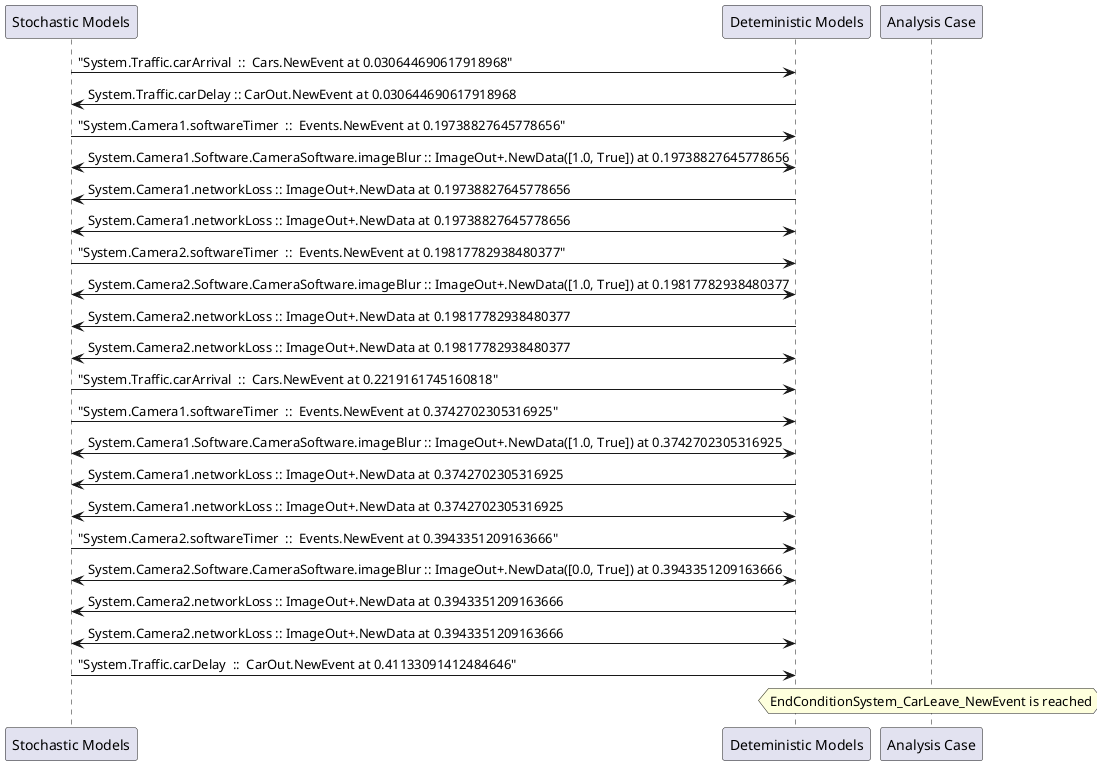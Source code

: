 
	@startuml
	participant "Stochastic Models" as stochmodel
	participant "Deteministic Models" as detmodel
	participant "Analysis Case" as analysis
	{20972_stop} stochmodel -> detmodel : "System.Traffic.carArrival  ::  Cars.NewEvent at 0.030644690617918968"
{20979_start} detmodel -> stochmodel : System.Traffic.carDelay :: CarOut.NewEvent at 0.030644690617918968
{20940_stop} stochmodel -> detmodel : "System.Camera1.softwareTimer  ::  Events.NewEvent at 0.19738827645778656"
detmodel <-> stochmodel : System.Camera1.Software.CameraSoftware.imageBlur :: ImageOut+.NewData([1.0, True]) at 0.19738827645778656
detmodel -> stochmodel : System.Camera1.networkLoss :: ImageOut+.NewData at 0.19738827645778656
detmodel <-> stochmodel : System.Camera1.networkLoss :: ImageOut+.NewData at 0.19738827645778656
{20956_stop} stochmodel -> detmodel : "System.Camera2.softwareTimer  ::  Events.NewEvent at 0.19817782938480377"
detmodel <-> stochmodel : System.Camera2.Software.CameraSoftware.imageBlur :: ImageOut+.NewData([1.0, True]) at 0.19817782938480377
detmodel -> stochmodel : System.Camera2.networkLoss :: ImageOut+.NewData at 0.19817782938480377
detmodel <-> stochmodel : System.Camera2.networkLoss :: ImageOut+.NewData at 0.19817782938480377
{20973_stop} stochmodel -> detmodel : "System.Traffic.carArrival  ::  Cars.NewEvent at 0.2219161745160818"
{20941_stop} stochmodel -> detmodel : "System.Camera1.softwareTimer  ::  Events.NewEvent at 0.3742702305316925"
detmodel <-> stochmodel : System.Camera1.Software.CameraSoftware.imageBlur :: ImageOut+.NewData([1.0, True]) at 0.3742702305316925
detmodel -> stochmodel : System.Camera1.networkLoss :: ImageOut+.NewData at 0.3742702305316925
detmodel <-> stochmodel : System.Camera1.networkLoss :: ImageOut+.NewData at 0.3742702305316925
{20957_stop} stochmodel -> detmodel : "System.Camera2.softwareTimer  ::  Events.NewEvent at 0.3943351209163666"
detmodel <-> stochmodel : System.Camera2.Software.CameraSoftware.imageBlur :: ImageOut+.NewData([0.0, True]) at 0.3943351209163666
detmodel -> stochmodel : System.Camera2.networkLoss :: ImageOut+.NewData at 0.3943351209163666
detmodel <-> stochmodel : System.Camera2.networkLoss :: ImageOut+.NewData at 0.3943351209163666
{20979_stop} stochmodel -> detmodel : "System.Traffic.carDelay  ::  CarOut.NewEvent at 0.41133091412484646"
{20979_start} <-> {20979_stop} : delay
hnote over analysis 
EndConditionSystem_CarLeave_NewEvent is reached
endnote
@enduml